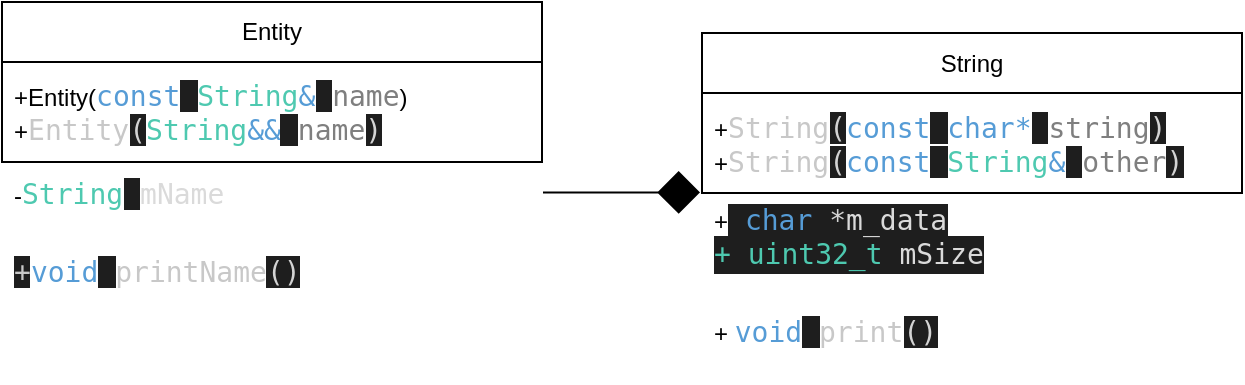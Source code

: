<mxfile>
    <diagram id="Nsh-7qIox1MWXHbchDrV" name="Page-1">
        <mxGraphModel dx="1724" dy="368" grid="1" gridSize="10" guides="1" tooltips="1" connect="1" arrows="1" fold="1" page="1" pageScale="1" pageWidth="850" pageHeight="1100" math="0" shadow="0">
            <root>
                <mxCell id="0"/>
                <mxCell id="1" parent="0"/>
                <mxCell id="24" value="Entity" style="swimlane;fontStyle=0;childLayout=stackLayout;horizontal=1;startSize=30;horizontalStack=0;resizeParent=1;resizeParentMax=0;resizeLast=0;collapsible=1;marginBottom=0;whiteSpace=wrap;html=1;" parent="1" vertex="1">
                    <mxGeometry x="-40" y="40" width="270" height="80" as="geometry">
                        <mxRectangle x="290" y="40" width="150" height="30" as="alternateBounds"/>
                    </mxGeometry>
                </mxCell>
                <mxCell id="25" value="+&lt;span style=&quot;text-align: center;&quot;&gt;Entity&lt;/span&gt;(&lt;span style=&quot;font-family: &amp;quot;Droid Sans Mono&amp;quot;, &amp;quot;monospace&amp;quot;, monospace; font-size: 14px; color: rgb(86, 156, 214);&quot;&gt;const&lt;/span&gt;&lt;span style=&quot;background-color: rgb(30, 30, 30); color: rgb(212, 212, 212); font-family: &amp;quot;Droid Sans Mono&amp;quot;, &amp;quot;monospace&amp;quot;, monospace; font-size: 14px;&quot;&gt; &lt;/span&gt;&lt;span style=&quot;font-family: &amp;quot;Droid Sans Mono&amp;quot;, &amp;quot;monospace&amp;quot;, monospace; font-size: 14px; color: rgb(78, 201, 176);&quot;&gt;String&lt;/span&gt;&lt;span style=&quot;font-family: &amp;quot;Droid Sans Mono&amp;quot;, &amp;quot;monospace&amp;quot;, monospace; font-size: 14px; color: rgb(86, 156, 214);&quot;&gt;&amp;amp;&lt;/span&gt;&lt;span style=&quot;background-color: rgb(30, 30, 30); color: rgb(212, 212, 212); font-family: &amp;quot;Droid Sans Mono&amp;quot;, &amp;quot;monospace&amp;quot;, monospace; font-size: 14px;&quot;&gt; &lt;/span&gt;&lt;span style=&quot;font-family: &amp;quot;Droid Sans Mono&amp;quot;, &amp;quot;monospace&amp;quot;, monospace; font-size: 14px; color: rgb(127, 127, 127);&quot;&gt;name&lt;/span&gt;&lt;span style=&quot;background-color: initial;&quot;&gt;)&lt;br&gt;+&lt;/span&gt;&lt;span style=&quot;font-family: &amp;quot;Droid Sans Mono&amp;quot;, &amp;quot;monospace&amp;quot;, monospace; font-size: 14px; color: rgb(200, 200, 200);&quot;&gt;Entity&lt;/span&gt;&lt;span style=&quot;background-color: rgb(30, 30, 30); color: rgb(212, 212, 212); font-family: &amp;quot;Droid Sans Mono&amp;quot;, &amp;quot;monospace&amp;quot;, monospace; font-size: 14px;&quot;&gt;(&lt;/span&gt;&lt;span style=&quot;font-family: &amp;quot;Droid Sans Mono&amp;quot;, &amp;quot;monospace&amp;quot;, monospace; font-size: 14px; color: rgb(78, 201, 176);&quot;&gt;String&lt;/span&gt;&lt;span style=&quot;font-family: &amp;quot;Droid Sans Mono&amp;quot;, &amp;quot;monospace&amp;quot;, monospace; font-size: 14px; color: rgb(86, 156, 214);&quot;&gt;&amp;amp;&amp;amp;&lt;/span&gt;&lt;span style=&quot;background-color: rgb(30, 30, 30); color: rgb(212, 212, 212); font-family: &amp;quot;Droid Sans Mono&amp;quot;, &amp;quot;monospace&amp;quot;, monospace; font-size: 14px;&quot;&gt; &lt;/span&gt;&lt;span style=&quot;font-family: &amp;quot;Droid Sans Mono&amp;quot;, &amp;quot;monospace&amp;quot;, monospace; font-size: 14px; color: rgb(127, 127, 127);&quot;&gt;name&lt;/span&gt;&lt;span style=&quot;background-color: rgb(30, 30, 30); color: rgb(212, 212, 212); font-family: &amp;quot;Droid Sans Mono&amp;quot;, &amp;quot;monospace&amp;quot;, monospace; font-size: 14px;&quot;&gt;)&lt;/span&gt;" style="text;strokeColor=none;fillColor=none;align=left;verticalAlign=middle;spacingLeft=4;spacingRight=4;overflow=hidden;points=[[0,0.5],[1,0.5]];portConstraint=eastwest;rotatable=0;whiteSpace=wrap;html=1;" parent="24" vertex="1">
                    <mxGeometry y="30" width="270" height="50" as="geometry"/>
                </mxCell>
                <mxCell id="28" style="edgeStyle=none;html=1;entryX=-0.004;entryY=0.152;entryDx=0;entryDy=0;endArrow=diamond;endFill=1;endSize=19;entryPerimeter=0;" parent="1" source="26" edge="1">
                    <mxGeometry relative="1" as="geometry">
                        <mxPoint x="309.04" y="135.2" as="targetPoint"/>
                    </mxGeometry>
                </mxCell>
                <mxCell id="26" value="-&lt;span style=&quot;font-family: &amp;quot;Droid Sans Mono&amp;quot;, &amp;quot;monospace&amp;quot;, monospace; font-size: 14px; color: rgb(78, 201, 176);&quot;&gt;String&lt;/span&gt;&lt;span style=&quot;background-color: rgb(30, 30, 30); color: rgb(212, 212, 212); font-family: &amp;quot;Droid Sans Mono&amp;quot;, &amp;quot;monospace&amp;quot;, monospace; font-size: 14px;&quot;&gt; &lt;/span&gt;&lt;span style=&quot;font-family: &amp;quot;Droid Sans Mono&amp;quot;, &amp;quot;monospace&amp;quot;, monospace; font-size: 14px; color: rgb(218, 218, 218);&quot;&gt;mName&lt;/span&gt;" style="text;strokeColor=#FFFFFF;fillColor=none;align=left;verticalAlign=middle;spacingLeft=4;spacingRight=4;overflow=hidden;points=[[0,0.5],[1,0.5]];portConstraint=eastwest;rotatable=0;whiteSpace=wrap;html=1;" parent="1" vertex="1">
                    <mxGeometry x="-40" y="121" width="270" height="29" as="geometry"/>
                </mxCell>
                <mxCell id="27" value="&lt;span style=&quot;background-color: rgb(30, 30, 30); color: rgb(200, 200, 200); font-family: &amp;quot;Droid Sans Mono&amp;quot;, &amp;quot;monospace&amp;quot;, monospace; font-size: 14px;&quot;&gt;+&lt;/span&gt;&lt;span style=&quot;font-family: &amp;quot;Droid Sans Mono&amp;quot;, &amp;quot;monospace&amp;quot;, monospace; font-size: 14px; color: rgb(86, 156, 214);&quot;&gt;void&lt;/span&gt;&lt;span style=&quot;background-color: rgb(30, 30, 30); color: rgb(212, 212, 212); font-family: &amp;quot;Droid Sans Mono&amp;quot;, &amp;quot;monospace&amp;quot;, monospace; font-size: 14px;&quot;&gt; &lt;/span&gt;&lt;span style=&quot;font-family: &amp;quot;Droid Sans Mono&amp;quot;, &amp;quot;monospace&amp;quot;, monospace; font-size: 14px; color: rgb(200, 200, 200);&quot;&gt;printName&lt;/span&gt;&lt;span style=&quot;background-color: rgb(30, 30, 30); color: rgb(212, 212, 212); font-family: &amp;quot;Droid Sans Mono&amp;quot;, &amp;quot;monospace&amp;quot;, monospace; font-size: 14px;&quot;&gt;()&lt;/span&gt;" style="text;strokeColor=#FFFFFF;fillColor=none;align=left;verticalAlign=middle;spacingLeft=4;spacingRight=4;overflow=hidden;points=[[0,0.5],[1,0.5]];portConstraint=eastwest;rotatable=0;whiteSpace=wrap;html=1;" parent="1" vertex="1">
                    <mxGeometry x="-40" y="150" width="270" height="50" as="geometry"/>
                </mxCell>
                <mxCell id="29" value="String" style="swimlane;fontStyle=0;childLayout=stackLayout;horizontal=1;startSize=30;horizontalStack=0;resizeParent=1;resizeParentMax=0;resizeLast=0;collapsible=1;marginBottom=0;whiteSpace=wrap;html=1;" vertex="1" parent="1">
                    <mxGeometry x="310" y="55.5" width="270" height="80" as="geometry">
                        <mxRectangle x="290" y="40" width="150" height="30" as="alternateBounds"/>
                    </mxGeometry>
                </mxCell>
                <mxCell id="30" value="+&lt;span style=&quot;font-family: &amp;quot;Droid Sans Mono&amp;quot;, &amp;quot;monospace&amp;quot;, monospace; font-size: 14px; color: rgb(200, 200, 200);&quot;&gt;String&lt;/span&gt;&lt;span style=&quot;background-color: rgb(30, 30, 30); color: rgb(212, 212, 212); font-family: &amp;quot;Droid Sans Mono&amp;quot;, &amp;quot;monospace&amp;quot;, monospace; font-size: 14px;&quot;&gt;(&lt;/span&gt;&lt;span style=&quot;font-family: &amp;quot;Droid Sans Mono&amp;quot;, &amp;quot;monospace&amp;quot;, monospace; font-size: 14px; color: rgb(86, 156, 214);&quot;&gt;const&lt;/span&gt;&lt;span style=&quot;background-color: rgb(30, 30, 30); color: rgb(212, 212, 212); font-family: &amp;quot;Droid Sans Mono&amp;quot;, &amp;quot;monospace&amp;quot;, monospace; font-size: 14px;&quot;&gt; &lt;/span&gt;&lt;span style=&quot;font-family: &amp;quot;Droid Sans Mono&amp;quot;, &amp;quot;monospace&amp;quot;, monospace; font-size: 14px; color: rgb(86, 156, 214);&quot;&gt;char*&lt;/span&gt;&lt;span style=&quot;background-color: rgb(30, 30, 30); color: rgb(212, 212, 212); font-family: &amp;quot;Droid Sans Mono&amp;quot;, &amp;quot;monospace&amp;quot;, monospace; font-size: 14px;&quot;&gt; &lt;/span&gt;&lt;span style=&quot;font-family: &amp;quot;Droid Sans Mono&amp;quot;, &amp;quot;monospace&amp;quot;, monospace; font-size: 14px; color: rgb(127, 127, 127);&quot;&gt;string&lt;/span&gt;&lt;span style=&quot;background-color: rgb(30, 30, 30); color: rgb(212, 212, 212); font-family: &amp;quot;Droid Sans Mono&amp;quot;, &amp;quot;monospace&amp;quot;, monospace; font-size: 14px;&quot;&gt;)&lt;/span&gt;&lt;br&gt;&lt;span style=&quot;background-color: initial;&quot;&gt;+&lt;/span&gt;&lt;span style=&quot;font-family: &amp;quot;Droid Sans Mono&amp;quot;, &amp;quot;monospace&amp;quot;, monospace; font-size: 14px; color: rgb(200, 200, 200);&quot;&gt;String&lt;/span&gt;&lt;span style=&quot;background-color: rgb(30, 30, 30); color: rgb(212, 212, 212); font-family: &amp;quot;Droid Sans Mono&amp;quot;, &amp;quot;monospace&amp;quot;, monospace; font-size: 14px;&quot;&gt;(&lt;/span&gt;&lt;span style=&quot;font-family: &amp;quot;Droid Sans Mono&amp;quot;, &amp;quot;monospace&amp;quot;, monospace; font-size: 14px; color: rgb(86, 156, 214);&quot;&gt;const&lt;/span&gt;&lt;span style=&quot;background-color: rgb(30, 30, 30); color: rgb(212, 212, 212); font-family: &amp;quot;Droid Sans Mono&amp;quot;, &amp;quot;monospace&amp;quot;, monospace; font-size: 14px;&quot;&gt; &lt;/span&gt;&lt;span style=&quot;font-family: &amp;quot;Droid Sans Mono&amp;quot;, &amp;quot;monospace&amp;quot;, monospace; font-size: 14px; color: rgb(78, 201, 176);&quot;&gt;String&lt;/span&gt;&lt;span style=&quot;font-family: &amp;quot;Droid Sans Mono&amp;quot;, &amp;quot;monospace&amp;quot;, monospace; font-size: 14px; color: rgb(86, 156, 214);&quot;&gt;&amp;amp;&lt;/span&gt;&lt;span style=&quot;background-color: rgb(30, 30, 30); color: rgb(212, 212, 212); font-family: &amp;quot;Droid Sans Mono&amp;quot;, &amp;quot;monospace&amp;quot;, monospace; font-size: 14px;&quot;&gt; &lt;/span&gt;&lt;span style=&quot;font-family: &amp;quot;Droid Sans Mono&amp;quot;, &amp;quot;monospace&amp;quot;, monospace; font-size: 14px; color: rgb(127, 127, 127);&quot;&gt;other&lt;/span&gt;&lt;span style=&quot;background-color: rgb(30, 30, 30); color: rgb(212, 212, 212); font-family: &amp;quot;Droid Sans Mono&amp;quot;, &amp;quot;monospace&amp;quot;, monospace; font-size: 14px;&quot;&gt;)&lt;/span&gt;" style="text;strokeColor=none;fillColor=none;align=left;verticalAlign=middle;spacingLeft=4;spacingRight=4;overflow=hidden;points=[[0,0.5],[1,0.5]];portConstraint=eastwest;rotatable=0;whiteSpace=wrap;html=1;" vertex="1" parent="29">
                    <mxGeometry y="30" width="270" height="50" as="geometry"/>
                </mxCell>
                <mxCell id="31" value="+&lt;span style=&quot;background-color: rgb(30, 30, 30); color: rgb(212, 212, 212); font-family: &amp;quot;Droid Sans Mono&amp;quot;, &amp;quot;monospace&amp;quot;, monospace; font-size: 14px;&quot;&gt;    &lt;/span&gt;&lt;span style=&quot;background-color: rgb(30, 30, 30); font-family: &amp;quot;Droid Sans Mono&amp;quot;, &amp;quot;monospace&amp;quot;, monospace; font-size: 14px; color: rgb(86, 156, 214);&quot;&gt;char&lt;/span&gt;&lt;span style=&quot;background-color: rgb(30, 30, 30); color: rgb(212, 212, 212); font-family: &amp;quot;Droid Sans Mono&amp;quot;, &amp;quot;monospace&amp;quot;, monospace; font-size: 14px;&quot;&gt; *&lt;/span&gt;&lt;span style=&quot;background-color: rgb(30, 30, 30); font-family: &amp;quot;Droid Sans Mono&amp;quot;, &amp;quot;monospace&amp;quot;, monospace; font-size: 14px; color: rgb(218, 218, 218);&quot;&gt;m_data&lt;/span&gt;&lt;div style=&quot;color: rgb(212, 212, 212); background-color: rgb(30, 30, 30); font-family: &amp;quot;Droid Sans Mono&amp;quot;, &amp;quot;monospace&amp;quot;, monospace; font-size: 14px; line-height: 19px;&quot;&gt;&lt;div&gt;&lt;span style=&quot;color: #4ec9b0;&quot;&gt;+ uint32_t&lt;/span&gt; &lt;span style=&quot;color: #dadada;&quot;&gt;mSize&lt;/span&gt;&lt;/div&gt;&lt;/div&gt;" style="text;strokeColor=#FFFFFF;fillColor=none;align=left;verticalAlign=middle;spacingLeft=4;spacingRight=4;overflow=hidden;points=[[0,0.5],[1,0.5]];portConstraint=eastwest;rotatable=0;whiteSpace=wrap;html=1;" vertex="1" parent="1">
                    <mxGeometry x="310" y="136.5" width="270" height="43.5" as="geometry"/>
                </mxCell>
                <mxCell id="32" value="+&amp;nbsp;&lt;span style=&quot;font-family: &amp;quot;Droid Sans Mono&amp;quot;, &amp;quot;monospace&amp;quot;, monospace; font-size: 14px; color: rgb(86, 156, 214);&quot;&gt;void&lt;/span&gt;&lt;span style=&quot;background-color: rgb(30, 30, 30); color: rgb(212, 212, 212); font-family: &amp;quot;Droid Sans Mono&amp;quot;, &amp;quot;monospace&amp;quot;, monospace; font-size: 14px;&quot;&gt; &lt;/span&gt;&lt;span style=&quot;font-family: &amp;quot;Droid Sans Mono&amp;quot;, &amp;quot;monospace&amp;quot;, monospace; font-size: 14px; color: rgb(200, 200, 200);&quot;&gt;print&lt;/span&gt;&lt;span style=&quot;background-color: rgb(30, 30, 30); color: rgb(212, 212, 212); font-family: &amp;quot;Droid Sans Mono&amp;quot;, &amp;quot;monospace&amp;quot;, monospace; font-size: 14px;&quot;&gt;()&lt;/span&gt;&lt;span style=&quot;background-color: rgb(30, 30, 30); color: rgb(200, 200, 200); font-family: &amp;quot;Droid Sans Mono&amp;quot;, &amp;quot;monospace&amp;quot;, monospace; font-size: 14px;&quot;&gt;&lt;br&gt;&lt;/span&gt;" style="text;strokeColor=#FFFFFF;fillColor=none;align=left;verticalAlign=middle;spacingLeft=4;spacingRight=4;overflow=hidden;points=[[0,0.5],[1,0.5]];portConstraint=eastwest;rotatable=0;whiteSpace=wrap;html=1;" vertex="1" parent="1">
                    <mxGeometry x="310" y="180" width="270" height="50" as="geometry"/>
                </mxCell>
            </root>
        </mxGraphModel>
    </diagram>
</mxfile>